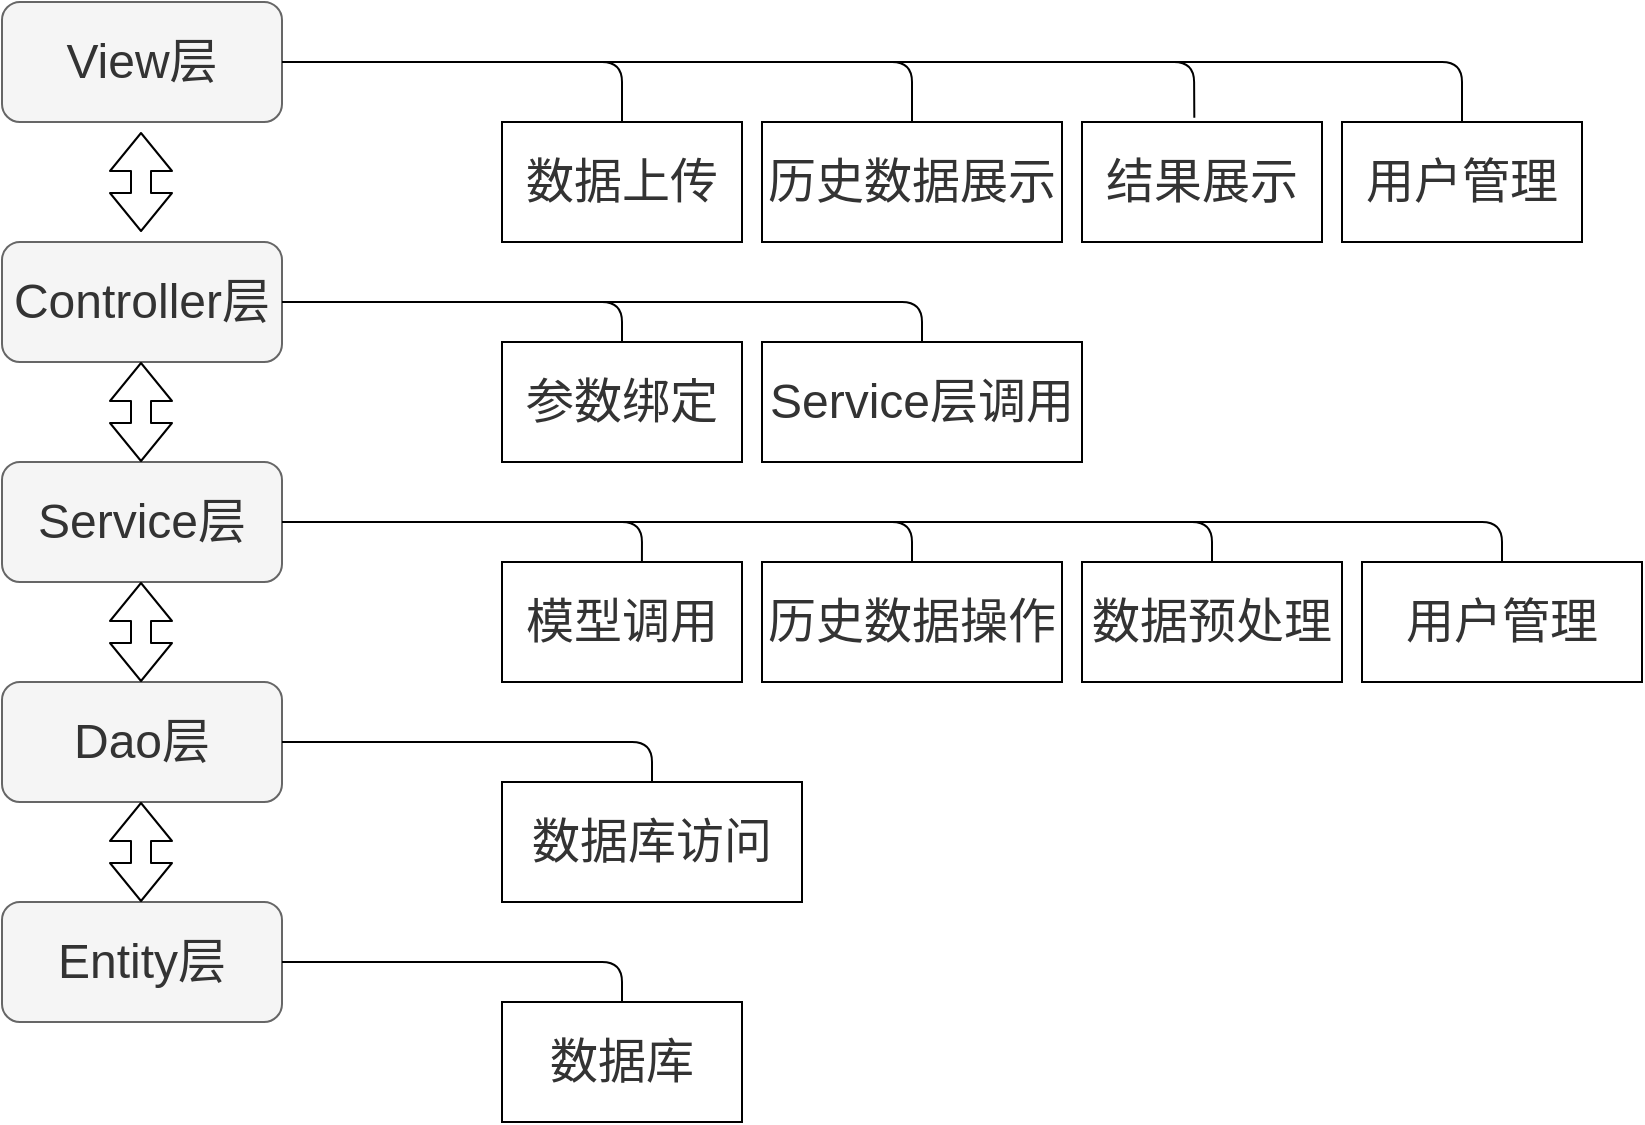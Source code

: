 <mxfile version="14.6.1" type="github">
  <diagram id="YST5q9MC97xQ4oyi2NhU" name="Page-1">
    <mxGraphModel dx="1422" dy="762" grid="1" gridSize="10" guides="1" tooltips="1" connect="1" arrows="1" fold="1" page="1" pageScale="1" pageWidth="2339" pageHeight="3300" math="0" shadow="0">
      <root>
        <mxCell id="0" />
        <mxCell id="1" parent="0" />
        <mxCell id="n2smtvXn-CVyRMpiQKYW-1" value="&lt;font style=&quot;font-size: 24px&quot;&gt;Entity层&lt;/font&gt;" style="rounded=1;whiteSpace=wrap;html=1;fillColor=#f5f5f5;strokeColor=#666666;fontColor=#333333;" vertex="1" parent="1">
          <mxGeometry x="240" y="540" width="140" height="60" as="geometry" />
        </mxCell>
        <mxCell id="n2smtvXn-CVyRMpiQKYW-2" value="&lt;font style=&quot;font-size: 24px&quot;&gt;Dao层&lt;/font&gt;" style="rounded=1;whiteSpace=wrap;html=1;fillColor=#f5f5f5;strokeColor=#666666;fontColor=#333333;" vertex="1" parent="1">
          <mxGeometry x="240" y="430" width="140" height="60" as="geometry" />
        </mxCell>
        <mxCell id="n2smtvXn-CVyRMpiQKYW-4" value="&lt;font style=&quot;font-size: 24px&quot;&gt;Service层&lt;/font&gt;" style="rounded=1;whiteSpace=wrap;html=1;fillColor=#f5f5f5;strokeColor=#666666;fontColor=#333333;" vertex="1" parent="1">
          <mxGeometry x="240" y="320" width="140" height="60" as="geometry" />
        </mxCell>
        <mxCell id="n2smtvXn-CVyRMpiQKYW-5" value="&lt;font style=&quot;font-size: 24px&quot;&gt;Controller层&lt;/font&gt;" style="rounded=1;whiteSpace=wrap;html=1;fillColor=#f5f5f5;strokeColor=#666666;fontColor=#333333;" vertex="1" parent="1">
          <mxGeometry x="240" y="210" width="140" height="60" as="geometry" />
        </mxCell>
        <mxCell id="n2smtvXn-CVyRMpiQKYW-6" value="&lt;font style=&quot;font-size: 24px&quot;&gt;View层&lt;/font&gt;" style="rounded=1;whiteSpace=wrap;html=1;fillColor=#f5f5f5;strokeColor=#666666;fontColor=#333333;" vertex="1" parent="1">
          <mxGeometry x="240" y="90" width="140" height="60" as="geometry" />
        </mxCell>
        <mxCell id="n2smtvXn-CVyRMpiQKYW-7" value="&lt;font color=&quot;#333333&quot;&gt;&lt;span style=&quot;font-size: 24px&quot;&gt;数据库&lt;/span&gt;&lt;/font&gt;" style="rounded=0;whiteSpace=wrap;html=1;" vertex="1" parent="1">
          <mxGeometry x="490" y="590" width="120" height="60" as="geometry" />
        </mxCell>
        <mxCell id="n2smtvXn-CVyRMpiQKYW-8" value="" style="endArrow=none;html=1;entryX=1;entryY=0.5;entryDx=0;entryDy=0;exitX=0.5;exitY=0;exitDx=0;exitDy=0;" edge="1" parent="1" source="n2smtvXn-CVyRMpiQKYW-7" target="n2smtvXn-CVyRMpiQKYW-1">
          <mxGeometry width="50" height="50" relative="1" as="geometry">
            <mxPoint x="190" y="780" as="sourcePoint" />
            <mxPoint x="240" y="730" as="targetPoint" />
            <Array as="points">
              <mxPoint x="550" y="570" />
            </Array>
          </mxGeometry>
        </mxCell>
        <mxCell id="n2smtvXn-CVyRMpiQKYW-9" value="&lt;font color=&quot;#333333&quot;&gt;&lt;span style=&quot;font-size: 24px&quot;&gt;数据库访问&lt;/span&gt;&lt;/font&gt;" style="rounded=0;whiteSpace=wrap;html=1;" vertex="1" parent="1">
          <mxGeometry x="490" y="480" width="150" height="60" as="geometry" />
        </mxCell>
        <mxCell id="n2smtvXn-CVyRMpiQKYW-10" value="" style="endArrow=none;html=1;entryX=1;entryY=0.5;entryDx=0;entryDy=0;exitX=0.5;exitY=0;exitDx=0;exitDy=0;" edge="1" parent="1" source="n2smtvXn-CVyRMpiQKYW-9" target="n2smtvXn-CVyRMpiQKYW-2">
          <mxGeometry width="50" height="50" relative="1" as="geometry">
            <mxPoint x="250" y="770" as="sourcePoint" />
            <mxPoint x="300" y="720" as="targetPoint" />
            <Array as="points">
              <mxPoint x="565" y="460" />
            </Array>
          </mxGeometry>
        </mxCell>
        <mxCell id="n2smtvXn-CVyRMpiQKYW-12" value="&lt;font color=&quot;#333333&quot;&gt;&lt;span style=&quot;font-size: 24px&quot;&gt;模型调用&lt;/span&gt;&lt;/font&gt;" style="rounded=0;whiteSpace=wrap;html=1;" vertex="1" parent="1">
          <mxGeometry x="490" y="370" width="120" height="60" as="geometry" />
        </mxCell>
        <mxCell id="n2smtvXn-CVyRMpiQKYW-13" value="&lt;font color=&quot;#333333&quot;&gt;&lt;span style=&quot;font-size: 24px&quot;&gt;历史数据操作&lt;/span&gt;&lt;/font&gt;" style="rounded=0;whiteSpace=wrap;html=1;" vertex="1" parent="1">
          <mxGeometry x="620" y="370" width="150" height="60" as="geometry" />
        </mxCell>
        <mxCell id="n2smtvXn-CVyRMpiQKYW-14" value="&lt;font color=&quot;#333333&quot;&gt;&lt;span style=&quot;font-size: 24px&quot;&gt;数据预处理&lt;/span&gt;&lt;/font&gt;" style="rounded=0;whiteSpace=wrap;html=1;" vertex="1" parent="1">
          <mxGeometry x="780" y="370" width="130" height="60" as="geometry" />
        </mxCell>
        <mxCell id="n2smtvXn-CVyRMpiQKYW-15" value="&lt;font color=&quot;#333333&quot;&gt;&lt;span style=&quot;font-size: 24px&quot;&gt;用户管理&lt;/span&gt;&lt;/font&gt;" style="rounded=0;whiteSpace=wrap;html=1;" vertex="1" parent="1">
          <mxGeometry x="920" y="370" width="140" height="60" as="geometry" />
        </mxCell>
        <mxCell id="n2smtvXn-CVyRMpiQKYW-16" value="" style="endArrow=none;html=1;exitX=1;exitY=0.5;exitDx=0;exitDy=0;entryX=0.583;entryY=0;entryDx=0;entryDy=0;entryPerimeter=0;" edge="1" parent="1" source="n2smtvXn-CVyRMpiQKYW-4" target="n2smtvXn-CVyRMpiQKYW-12">
          <mxGeometry width="50" height="50" relative="1" as="geometry">
            <mxPoint x="180" y="450" as="sourcePoint" />
            <mxPoint x="230" y="400" as="targetPoint" />
            <Array as="points">
              <mxPoint x="560" y="350" />
            </Array>
          </mxGeometry>
        </mxCell>
        <mxCell id="n2smtvXn-CVyRMpiQKYW-17" value="" style="endArrow=none;html=1;entryX=1;entryY=0.5;entryDx=0;entryDy=0;exitX=0.5;exitY=0;exitDx=0;exitDy=0;" edge="1" parent="1" source="n2smtvXn-CVyRMpiQKYW-13" target="n2smtvXn-CVyRMpiQKYW-4">
          <mxGeometry width="50" height="50" relative="1" as="geometry">
            <mxPoint x="160" y="440" as="sourcePoint" />
            <mxPoint x="210" y="390" as="targetPoint" />
            <Array as="points">
              <mxPoint x="695" y="350" />
            </Array>
          </mxGeometry>
        </mxCell>
        <mxCell id="n2smtvXn-CVyRMpiQKYW-18" value="" style="endArrow=none;html=1;entryX=1;entryY=0.5;entryDx=0;entryDy=0;exitX=0.5;exitY=0;exitDx=0;exitDy=0;" edge="1" parent="1" source="n2smtvXn-CVyRMpiQKYW-14" target="n2smtvXn-CVyRMpiQKYW-4">
          <mxGeometry width="50" height="50" relative="1" as="geometry">
            <mxPoint x="200" y="590" as="sourcePoint" />
            <mxPoint x="250" y="540" as="targetPoint" />
            <Array as="points">
              <mxPoint x="845" y="350" />
            </Array>
          </mxGeometry>
        </mxCell>
        <mxCell id="n2smtvXn-CVyRMpiQKYW-19" value="" style="endArrow=none;html=1;entryX=1;entryY=0.5;entryDx=0;entryDy=0;exitX=0.5;exitY=0;exitDx=0;exitDy=0;" edge="1" parent="1" source="n2smtvXn-CVyRMpiQKYW-15" target="n2smtvXn-CVyRMpiQKYW-4">
          <mxGeometry width="50" height="50" relative="1" as="geometry">
            <mxPoint x="160" y="540" as="sourcePoint" />
            <mxPoint x="210" y="490" as="targetPoint" />
            <Array as="points">
              <mxPoint x="990" y="350" />
            </Array>
          </mxGeometry>
        </mxCell>
        <mxCell id="n2smtvXn-CVyRMpiQKYW-20" value="&lt;font color=&quot;#333333&quot;&gt;&lt;span style=&quot;font-size: 24px&quot;&gt;参数绑定&lt;/span&gt;&lt;/font&gt;" style="rounded=0;whiteSpace=wrap;html=1;" vertex="1" parent="1">
          <mxGeometry x="490" y="260" width="120" height="60" as="geometry" />
        </mxCell>
        <mxCell id="n2smtvXn-CVyRMpiQKYW-21" value="&lt;font color=&quot;#333333&quot;&gt;&lt;span style=&quot;font-size: 24px&quot;&gt;Service层调用&lt;/span&gt;&lt;/font&gt;" style="rounded=0;whiteSpace=wrap;html=1;" vertex="1" parent="1">
          <mxGeometry x="620" y="260" width="160" height="60" as="geometry" />
        </mxCell>
        <mxCell id="n2smtvXn-CVyRMpiQKYW-22" value="" style="endArrow=none;html=1;entryX=1;entryY=0.5;entryDx=0;entryDy=0;exitX=0.5;exitY=0;exitDx=0;exitDy=0;" edge="1" parent="1" source="n2smtvXn-CVyRMpiQKYW-20" target="n2smtvXn-CVyRMpiQKYW-5">
          <mxGeometry width="50" height="50" relative="1" as="geometry">
            <mxPoint x="170" y="330" as="sourcePoint" />
            <mxPoint x="220" y="280" as="targetPoint" />
            <Array as="points">
              <mxPoint x="550" y="240" />
            </Array>
          </mxGeometry>
        </mxCell>
        <mxCell id="n2smtvXn-CVyRMpiQKYW-23" value="" style="endArrow=none;html=1;entryX=1;entryY=0.5;entryDx=0;entryDy=0;exitX=0.5;exitY=0;exitDx=0;exitDy=0;" edge="1" parent="1" source="n2smtvXn-CVyRMpiQKYW-21" target="n2smtvXn-CVyRMpiQKYW-5">
          <mxGeometry width="50" height="50" relative="1" as="geometry">
            <mxPoint x="190" y="340" as="sourcePoint" />
            <mxPoint x="240" y="290" as="targetPoint" />
            <Array as="points">
              <mxPoint x="700" y="240" />
            </Array>
          </mxGeometry>
        </mxCell>
        <mxCell id="n2smtvXn-CVyRMpiQKYW-24" value="&lt;font color=&quot;#333333&quot;&gt;&lt;span style=&quot;font-size: 24px&quot;&gt;数据上传&lt;/span&gt;&lt;/font&gt;&lt;span style=&quot;color: rgba(0 , 0 , 0 , 0) ; font-family: monospace ; font-size: 0px&quot;&gt;%3CmxGraphModel%3E%3Croot%3E%3CmxCell%20id%3D%220%22%2F%3E%3CmxCell%20id%3D%221%22%20parent%3D%220%22%2F%3E%3CmxCell%20id%3D%222%22%20value%3D%22%26lt%3Bfont%20color%3D%26quot%3B%23333333%26quot%3B%26gt%3B%26lt%3Bspan%20style%3D%26quot%3Bfont-size%3A%2024px%26quot%3B%26gt%3B%E5%8F%82%E6%95%B0%E7%BB%91%E5%AE%9A%26lt%3B%2Fspan%26gt%3B%26lt%3B%2Ffont%26gt%3B%22%20style%3D%22rounded%3D0%3BwhiteSpace%3Dwrap%3Bhtml%3D1%3B%22%20vertex%3D%221%22%20parent%3D%221%22%3E%3CmxGeometry%20x%3D%22490%22%20y%3D%22250%22%20width%3D%22120%22%20height%3D%2260%22%20as%3D%22geometry%22%2F%3E%3C%2FmxCell%3E%3C%2Froot%3E%3C%2FmxGraphModel%3E&lt;/span&gt;" style="rounded=0;whiteSpace=wrap;html=1;" vertex="1" parent="1">
          <mxGeometry x="490" y="150" width="120" height="60" as="geometry" />
        </mxCell>
        <mxCell id="n2smtvXn-CVyRMpiQKYW-25" value="&lt;font color=&quot;#333333&quot;&gt;&lt;span style=&quot;font-size: 24px&quot;&gt;历史数据展示&lt;/span&gt;&lt;/font&gt;" style="rounded=0;whiteSpace=wrap;html=1;" vertex="1" parent="1">
          <mxGeometry x="620" y="150" width="150" height="60" as="geometry" />
        </mxCell>
        <mxCell id="n2smtvXn-CVyRMpiQKYW-26" value="&lt;font color=&quot;#333333&quot;&gt;&lt;span style=&quot;font-size: 24px&quot;&gt;结果展示&lt;/span&gt;&lt;/font&gt;" style="rounded=0;whiteSpace=wrap;html=1;" vertex="1" parent="1">
          <mxGeometry x="780" y="150" width="120" height="60" as="geometry" />
        </mxCell>
        <mxCell id="n2smtvXn-CVyRMpiQKYW-27" value="&lt;font color=&quot;#333333&quot;&gt;&lt;span style=&quot;font-size: 24px&quot;&gt;用户管理&lt;/span&gt;&lt;/font&gt;" style="rounded=0;whiteSpace=wrap;html=1;" vertex="1" parent="1">
          <mxGeometry x="910" y="150" width="120" height="60" as="geometry" />
        </mxCell>
        <mxCell id="n2smtvXn-CVyRMpiQKYW-28" value="" style="endArrow=none;html=1;entryX=1;entryY=0.5;entryDx=0;entryDy=0;exitX=0.5;exitY=0;exitDx=0;exitDy=0;" edge="1" parent="1" source="n2smtvXn-CVyRMpiQKYW-24" target="n2smtvXn-CVyRMpiQKYW-6">
          <mxGeometry width="50" height="50" relative="1" as="geometry">
            <mxPoint x="240" y="230" as="sourcePoint" />
            <mxPoint x="290" y="180" as="targetPoint" />
            <Array as="points">
              <mxPoint x="550" y="120" />
            </Array>
          </mxGeometry>
        </mxCell>
        <mxCell id="n2smtvXn-CVyRMpiQKYW-29" value="" style="endArrow=none;html=1;entryX=1;entryY=0.5;entryDx=0;entryDy=0;exitX=0.5;exitY=0;exitDx=0;exitDy=0;" edge="1" parent="1" source="n2smtvXn-CVyRMpiQKYW-25" target="n2smtvXn-CVyRMpiQKYW-6">
          <mxGeometry width="50" height="50" relative="1" as="geometry">
            <mxPoint x="400" y="240" as="sourcePoint" />
            <mxPoint x="450" y="190" as="targetPoint" />
            <Array as="points">
              <mxPoint x="695" y="120" />
            </Array>
          </mxGeometry>
        </mxCell>
        <mxCell id="n2smtvXn-CVyRMpiQKYW-30" value="" style="endArrow=none;html=1;entryX=1;entryY=0.5;entryDx=0;entryDy=0;exitX=0.468;exitY=-0.036;exitDx=0;exitDy=0;exitPerimeter=0;" edge="1" parent="1" source="n2smtvXn-CVyRMpiQKYW-26" target="n2smtvXn-CVyRMpiQKYW-6">
          <mxGeometry width="50" height="50" relative="1" as="geometry">
            <mxPoint x="420" y="250" as="sourcePoint" />
            <mxPoint x="470" y="200" as="targetPoint" />
            <Array as="points">
              <mxPoint x="836" y="120" />
            </Array>
          </mxGeometry>
        </mxCell>
        <mxCell id="n2smtvXn-CVyRMpiQKYW-31" value="" style="endArrow=none;html=1;exitX=0.5;exitY=0;exitDx=0;exitDy=0;" edge="1" parent="1" source="n2smtvXn-CVyRMpiQKYW-27">
          <mxGeometry width="50" height="50" relative="1" as="geometry">
            <mxPoint x="360" y="270" as="sourcePoint" />
            <mxPoint x="380" y="120" as="targetPoint" />
            <Array as="points">
              <mxPoint x="970" y="120" />
            </Array>
          </mxGeometry>
        </mxCell>
        <mxCell id="n2smtvXn-CVyRMpiQKYW-32" value="" style="shape=flexArrow;endArrow=classic;startArrow=classic;html=1;" edge="1" parent="1">
          <mxGeometry width="50" height="50" relative="1" as="geometry">
            <mxPoint x="309.5" y="205" as="sourcePoint" />
            <mxPoint x="309.5" y="155" as="targetPoint" />
          </mxGeometry>
        </mxCell>
        <mxCell id="n2smtvXn-CVyRMpiQKYW-33" value="" style="shape=flexArrow;endArrow=classic;startArrow=classic;html=1;" edge="1" parent="1">
          <mxGeometry width="50" height="50" relative="1" as="geometry">
            <mxPoint x="309.5" y="320" as="sourcePoint" />
            <mxPoint x="309.5" y="270" as="targetPoint" />
          </mxGeometry>
        </mxCell>
        <mxCell id="n2smtvXn-CVyRMpiQKYW-34" value="" style="shape=flexArrow;endArrow=classic;startArrow=classic;html=1;" edge="1" parent="1">
          <mxGeometry width="50" height="50" relative="1" as="geometry">
            <mxPoint x="309.5" y="430" as="sourcePoint" />
            <mxPoint x="309.5" y="380" as="targetPoint" />
          </mxGeometry>
        </mxCell>
        <mxCell id="n2smtvXn-CVyRMpiQKYW-35" value="" style="shape=flexArrow;endArrow=classic;startArrow=classic;html=1;" edge="1" parent="1">
          <mxGeometry width="50" height="50" relative="1" as="geometry">
            <mxPoint x="309.5" y="540" as="sourcePoint" />
            <mxPoint x="309.5" y="490" as="targetPoint" />
          </mxGeometry>
        </mxCell>
      </root>
    </mxGraphModel>
  </diagram>
</mxfile>
